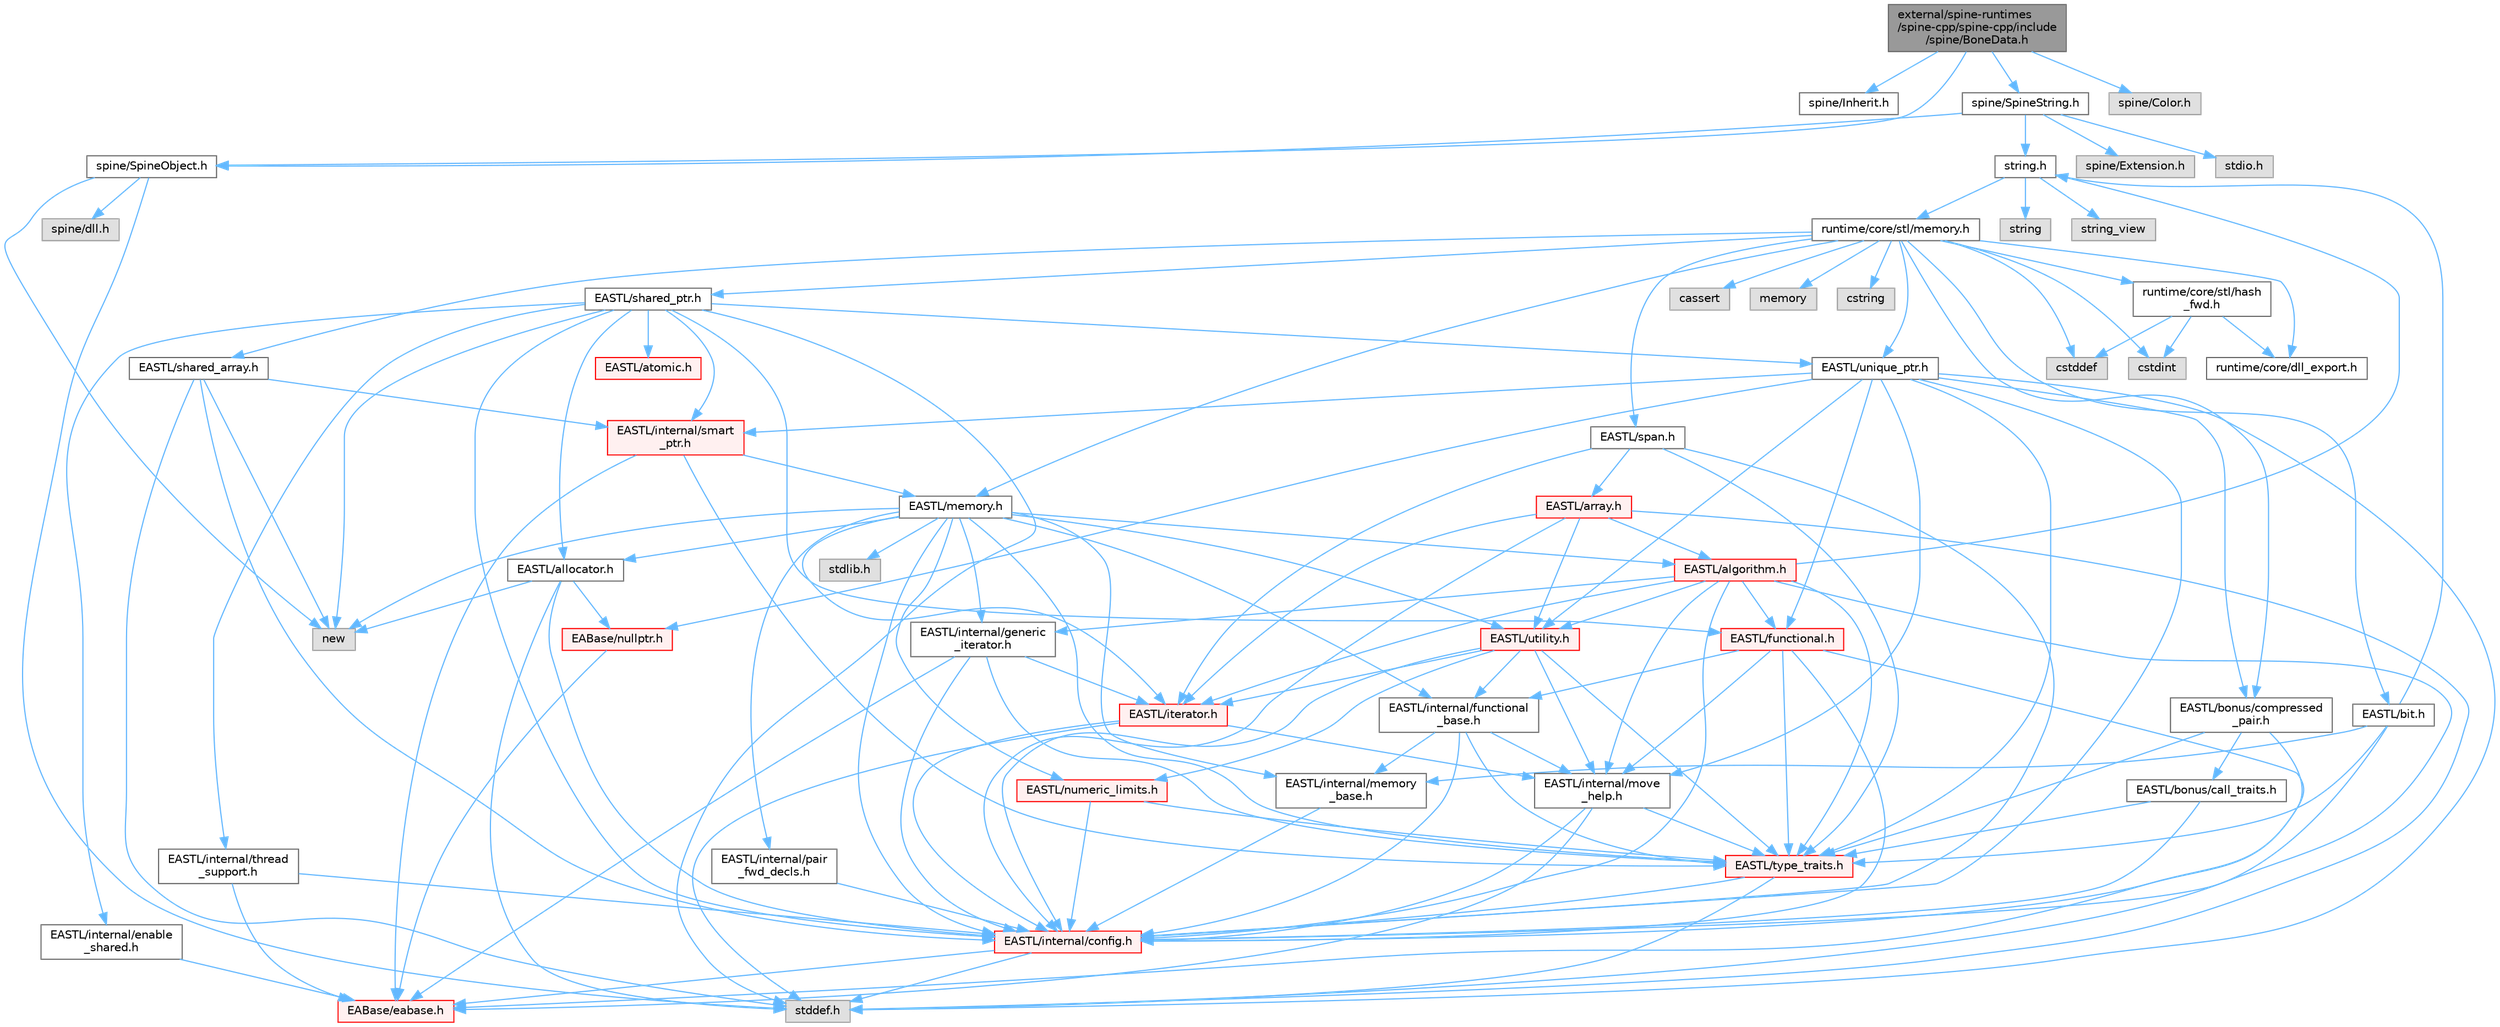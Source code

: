 digraph "external/spine-runtimes/spine-cpp/spine-cpp/include/spine/BoneData.h"
{
 // LATEX_PDF_SIZE
  bgcolor="transparent";
  edge [fontname=Helvetica,fontsize=10,labelfontname=Helvetica,labelfontsize=10];
  node [fontname=Helvetica,fontsize=10,shape=box,height=0.2,width=0.4];
  Node1 [id="Node000001",label="external/spine-runtimes\l/spine-cpp/spine-cpp/include\l/spine/BoneData.h",height=0.2,width=0.4,color="gray40", fillcolor="grey60", style="filled", fontcolor="black",tooltip=" "];
  Node1 -> Node2 [id="edge139_Node000001_Node000002",color="steelblue1",style="solid",tooltip=" "];
  Node2 [id="Node000002",label="spine/Inherit.h",height=0.2,width=0.4,color="grey40", fillcolor="white", style="filled",URL="$_inherit_8h.html",tooltip=" "];
  Node1 -> Node3 [id="edge140_Node000001_Node000003",color="steelblue1",style="solid",tooltip=" "];
  Node3 [id="Node000003",label="spine/SpineObject.h",height=0.2,width=0.4,color="grey40", fillcolor="white", style="filled",URL="$_spine_object_8h.html",tooltip=" "];
  Node3 -> Node4 [id="edge141_Node000003_Node000004",color="steelblue1",style="solid",tooltip=" "];
  Node4 [id="Node000004",label="new",height=0.2,width=0.4,color="grey60", fillcolor="#E0E0E0", style="filled",tooltip=" "];
  Node3 -> Node5 [id="edge142_Node000003_Node000005",color="steelblue1",style="solid",tooltip=" "];
  Node5 [id="Node000005",label="stddef.h",height=0.2,width=0.4,color="grey60", fillcolor="#E0E0E0", style="filled",tooltip=" "];
  Node3 -> Node6 [id="edge143_Node000003_Node000006",color="steelblue1",style="solid",tooltip=" "];
  Node6 [id="Node000006",label="spine/dll.h",height=0.2,width=0.4,color="grey60", fillcolor="#E0E0E0", style="filled",tooltip=" "];
  Node1 -> Node7 [id="edge144_Node000001_Node000007",color="steelblue1",style="solid",tooltip=" "];
  Node7 [id="Node000007",label="spine/SpineString.h",height=0.2,width=0.4,color="grey40", fillcolor="white", style="filled",URL="$_spine_string_8h.html",tooltip=" "];
  Node7 -> Node3 [id="edge145_Node000007_Node000003",color="steelblue1",style="solid",tooltip=" "];
  Node7 -> Node8 [id="edge146_Node000007_Node000008",color="steelblue1",style="solid",tooltip=" "];
  Node8 [id="Node000008",label="spine/Extension.h",height=0.2,width=0.4,color="grey60", fillcolor="#E0E0E0", style="filled",tooltip=" "];
  Node7 -> Node9 [id="edge147_Node000007_Node000009",color="steelblue1",style="solid",tooltip=" "];
  Node9 [id="Node000009",label="string.h",height=0.2,width=0.4,color="grey40", fillcolor="white", style="filled",URL="$string_8h.html",tooltip=" "];
  Node9 -> Node10 [id="edge148_Node000009_Node000010",color="steelblue1",style="solid",tooltip=" "];
  Node10 [id="Node000010",label="string",height=0.2,width=0.4,color="grey60", fillcolor="#E0E0E0", style="filled",tooltip=" "];
  Node9 -> Node11 [id="edge149_Node000009_Node000011",color="steelblue1",style="solid",tooltip=" "];
  Node11 [id="Node000011",label="string_view",height=0.2,width=0.4,color="grey60", fillcolor="#E0E0E0", style="filled",tooltip=" "];
  Node9 -> Node12 [id="edge150_Node000009_Node000012",color="steelblue1",style="solid",tooltip=" "];
  Node12 [id="Node000012",label="runtime/core/stl/memory.h",height=0.2,width=0.4,color="grey40", fillcolor="white", style="filled",URL="$runtime_2core_2stl_2memory_8h.html",tooltip=" "];
  Node12 -> Node13 [id="edge151_Node000012_Node000013",color="steelblue1",style="solid",tooltip=" "];
  Node13 [id="Node000013",label="cstddef",height=0.2,width=0.4,color="grey60", fillcolor="#E0E0E0", style="filled",tooltip=" "];
  Node12 -> Node14 [id="edge152_Node000012_Node000014",color="steelblue1",style="solid",tooltip=" "];
  Node14 [id="Node000014",label="cstdint",height=0.2,width=0.4,color="grey60", fillcolor="#E0E0E0", style="filled",tooltip=" "];
  Node12 -> Node15 [id="edge153_Node000012_Node000015",color="steelblue1",style="solid",tooltip=" "];
  Node15 [id="Node000015",label="cassert",height=0.2,width=0.4,color="grey60", fillcolor="#E0E0E0", style="filled",tooltip=" "];
  Node12 -> Node16 [id="edge154_Node000012_Node000016",color="steelblue1",style="solid",tooltip=" "];
  Node16 [id="Node000016",label="memory",height=0.2,width=0.4,color="grey60", fillcolor="#E0E0E0", style="filled",tooltip=" "];
  Node12 -> Node17 [id="edge155_Node000012_Node000017",color="steelblue1",style="solid",tooltip=" "];
  Node17 [id="Node000017",label="cstring",height=0.2,width=0.4,color="grey60", fillcolor="#E0E0E0", style="filled",tooltip=" "];
  Node12 -> Node18 [id="edge156_Node000012_Node000018",color="steelblue1",style="solid",tooltip=" "];
  Node18 [id="Node000018",label="EASTL/bit.h",height=0.2,width=0.4,color="grey40", fillcolor="white", style="filled",URL="$bit_8h.html",tooltip=" "];
  Node18 -> Node19 [id="edge157_Node000018_Node000019",color="steelblue1",style="solid",tooltip=" "];
  Node19 [id="Node000019",label="EASTL/internal/config.h",height=0.2,width=0.4,color="red", fillcolor="#FFF0F0", style="filled",URL="$runtime_2_e_a_s_t_l_2include_2_e_a_s_t_l_2internal_2config_8h.html",tooltip=" "];
  Node19 -> Node20 [id="edge158_Node000019_Node000020",color="steelblue1",style="solid",tooltip=" "];
  Node20 [id="Node000020",label="EABase/eabase.h",height=0.2,width=0.4,color="red", fillcolor="#FFF0F0", style="filled",URL="$eabase_8h.html",tooltip=" "];
  Node19 -> Node5 [id="edge159_Node000019_Node000005",color="steelblue1",style="solid",tooltip=" "];
  Node18 -> Node27 [id="edge160_Node000018_Node000027",color="steelblue1",style="solid",tooltip=" "];
  Node27 [id="Node000027",label="EASTL/internal/memory\l_base.h",height=0.2,width=0.4,color="grey40", fillcolor="white", style="filled",URL="$memory__base_8h.html",tooltip=" "];
  Node27 -> Node19 [id="edge161_Node000027_Node000019",color="steelblue1",style="solid",tooltip=" "];
  Node18 -> Node28 [id="edge162_Node000018_Node000028",color="steelblue1",style="solid",tooltip=" "];
  Node28 [id="Node000028",label="EASTL/type_traits.h",height=0.2,width=0.4,color="red", fillcolor="#FFF0F0", style="filled",URL="$_e_a_s_t_l_2include_2_e_a_s_t_l_2type__traits_8h.html",tooltip=" "];
  Node28 -> Node19 [id="edge163_Node000028_Node000019",color="steelblue1",style="solid",tooltip=" "];
  Node28 -> Node5 [id="edge164_Node000028_Node000005",color="steelblue1",style="solid",tooltip=" "];
  Node18 -> Node9 [id="edge165_Node000018_Node000009",color="steelblue1",style="solid",tooltip=" "];
  Node12 -> Node38 [id="edge166_Node000012_Node000038",color="steelblue1",style="solid",tooltip=" "];
  Node38 [id="Node000038",label="EASTL/memory.h",height=0.2,width=0.4,color="grey40", fillcolor="white", style="filled",URL="$runtime_2_e_a_s_t_l_2include_2_e_a_s_t_l_2memory_8h.html",tooltip=" "];
  Node38 -> Node19 [id="edge167_Node000038_Node000019",color="steelblue1",style="solid",tooltip=" "];
  Node38 -> Node27 [id="edge168_Node000038_Node000027",color="steelblue1",style="solid",tooltip=" "];
  Node38 -> Node39 [id="edge169_Node000038_Node000039",color="steelblue1",style="solid",tooltip=" "];
  Node39 [id="Node000039",label="EASTL/internal/generic\l_iterator.h",height=0.2,width=0.4,color="grey40", fillcolor="white", style="filled",URL="$generic__iterator_8h.html",tooltip=" "];
  Node39 -> Node20 [id="edge170_Node000039_Node000020",color="steelblue1",style="solid",tooltip=" "];
  Node39 -> Node19 [id="edge171_Node000039_Node000019",color="steelblue1",style="solid",tooltip=" "];
  Node39 -> Node40 [id="edge172_Node000039_Node000040",color="steelblue1",style="solid",tooltip=" "];
  Node40 [id="Node000040",label="EASTL/iterator.h",height=0.2,width=0.4,color="red", fillcolor="#FFF0F0", style="filled",URL="$_e_a_s_t_l_2include_2_e_a_s_t_l_2iterator_8h.html",tooltip=" "];
  Node40 -> Node19 [id="edge173_Node000040_Node000019",color="steelblue1",style="solid",tooltip=" "];
  Node40 -> Node41 [id="edge174_Node000040_Node000041",color="steelblue1",style="solid",tooltip=" "];
  Node41 [id="Node000041",label="EASTL/internal/move\l_help.h",height=0.2,width=0.4,color="grey40", fillcolor="white", style="filled",URL="$move__help_8h.html",tooltip=" "];
  Node41 -> Node20 [id="edge175_Node000041_Node000020",color="steelblue1",style="solid",tooltip=" "];
  Node41 -> Node19 [id="edge176_Node000041_Node000019",color="steelblue1",style="solid",tooltip=" "];
  Node41 -> Node28 [id="edge177_Node000041_Node000028",color="steelblue1",style="solid",tooltip=" "];
  Node40 -> Node5 [id="edge178_Node000040_Node000005",color="steelblue1",style="solid",tooltip=" "];
  Node39 -> Node28 [id="edge179_Node000039_Node000028",color="steelblue1",style="solid",tooltip=" "];
  Node38 -> Node43 [id="edge180_Node000038_Node000043",color="steelblue1",style="solid",tooltip=" "];
  Node43 [id="Node000043",label="EASTL/internal/pair\l_fwd_decls.h",height=0.2,width=0.4,color="grey40", fillcolor="white", style="filled",URL="$pair__fwd__decls_8h.html",tooltip=" "];
  Node43 -> Node19 [id="edge181_Node000043_Node000019",color="steelblue1",style="solid",tooltip=" "];
  Node38 -> Node44 [id="edge182_Node000038_Node000044",color="steelblue1",style="solid",tooltip=" "];
  Node44 [id="Node000044",label="EASTL/internal/functional\l_base.h",height=0.2,width=0.4,color="grey40", fillcolor="white", style="filled",URL="$functional__base_8h.html",tooltip=" "];
  Node44 -> Node19 [id="edge183_Node000044_Node000019",color="steelblue1",style="solid",tooltip=" "];
  Node44 -> Node27 [id="edge184_Node000044_Node000027",color="steelblue1",style="solid",tooltip=" "];
  Node44 -> Node41 [id="edge185_Node000044_Node000041",color="steelblue1",style="solid",tooltip=" "];
  Node44 -> Node28 [id="edge186_Node000044_Node000028",color="steelblue1",style="solid",tooltip=" "];
  Node38 -> Node45 [id="edge187_Node000038_Node000045",color="steelblue1",style="solid",tooltip=" "];
  Node45 [id="Node000045",label="EASTL/algorithm.h",height=0.2,width=0.4,color="red", fillcolor="#FFF0F0", style="filled",URL="$_e_a_s_t_l_2include_2_e_a_s_t_l_2algorithm_8h.html",tooltip=" "];
  Node45 -> Node19 [id="edge188_Node000045_Node000019",color="steelblue1",style="solid",tooltip=" "];
  Node45 -> Node28 [id="edge189_Node000045_Node000028",color="steelblue1",style="solid",tooltip=" "];
  Node45 -> Node41 [id="edge190_Node000045_Node000041",color="steelblue1",style="solid",tooltip=" "];
  Node45 -> Node40 [id="edge191_Node000045_Node000040",color="steelblue1",style="solid",tooltip=" "];
  Node45 -> Node48 [id="edge192_Node000045_Node000048",color="steelblue1",style="solid",tooltip=" "];
  Node48 [id="Node000048",label="EASTL/functional.h",height=0.2,width=0.4,color="red", fillcolor="#FFF0F0", style="filled",URL="$_e_a_s_t_l_2include_2_e_a_s_t_l_2functional_8h.html",tooltip=" "];
  Node48 -> Node20 [id="edge193_Node000048_Node000020",color="steelblue1",style="solid",tooltip=" "];
  Node48 -> Node19 [id="edge194_Node000048_Node000019",color="steelblue1",style="solid",tooltip=" "];
  Node48 -> Node41 [id="edge195_Node000048_Node000041",color="steelblue1",style="solid",tooltip=" "];
  Node48 -> Node28 [id="edge196_Node000048_Node000028",color="steelblue1",style="solid",tooltip=" "];
  Node48 -> Node44 [id="edge197_Node000048_Node000044",color="steelblue1",style="solid",tooltip=" "];
  Node45 -> Node54 [id="edge198_Node000045_Node000054",color="steelblue1",style="solid",tooltip=" "];
  Node54 [id="Node000054",label="EASTL/utility.h",height=0.2,width=0.4,color="red", fillcolor="#FFF0F0", style="filled",URL="$runtime_2_e_a_s_t_l_2include_2_e_a_s_t_l_2utility_8h.html",tooltip=" "];
  Node54 -> Node19 [id="edge199_Node000054_Node000019",color="steelblue1",style="solid",tooltip=" "];
  Node54 -> Node28 [id="edge200_Node000054_Node000028",color="steelblue1",style="solid",tooltip=" "];
  Node54 -> Node40 [id="edge201_Node000054_Node000040",color="steelblue1",style="solid",tooltip=" "];
  Node54 -> Node55 [id="edge202_Node000054_Node000055",color="steelblue1",style="solid",tooltip=" "];
  Node55 [id="Node000055",label="EASTL/numeric_limits.h",height=0.2,width=0.4,color="red", fillcolor="#FFF0F0", style="filled",URL="$numeric__limits_8h.html",tooltip=" "];
  Node55 -> Node19 [id="edge203_Node000055_Node000019",color="steelblue1",style="solid",tooltip=" "];
  Node55 -> Node28 [id="edge204_Node000055_Node000028",color="steelblue1",style="solid",tooltip=" "];
  Node54 -> Node44 [id="edge205_Node000054_Node000044",color="steelblue1",style="solid",tooltip=" "];
  Node54 -> Node41 [id="edge206_Node000054_Node000041",color="steelblue1",style="solid",tooltip=" "];
  Node45 -> Node39 [id="edge207_Node000045_Node000039",color="steelblue1",style="solid",tooltip=" "];
  Node45 -> Node5 [id="edge208_Node000045_Node000005",color="steelblue1",style="solid",tooltip=" "];
  Node45 -> Node9 [id="edge209_Node000045_Node000009",color="steelblue1",style="solid",tooltip=" "];
  Node38 -> Node28 [id="edge210_Node000038_Node000028",color="steelblue1",style="solid",tooltip=" "];
  Node38 -> Node52 [id="edge211_Node000038_Node000052",color="steelblue1",style="solid",tooltip=" "];
  Node52 [id="Node000052",label="EASTL/allocator.h",height=0.2,width=0.4,color="grey40", fillcolor="white", style="filled",URL="$runtime_2_e_a_s_t_l_2include_2_e_a_s_t_l_2allocator_8h.html",tooltip=" "];
  Node52 -> Node19 [id="edge212_Node000052_Node000019",color="steelblue1",style="solid",tooltip=" "];
  Node52 -> Node30 [id="edge213_Node000052_Node000030",color="steelblue1",style="solid",tooltip=" "];
  Node30 [id="Node000030",label="EABase/nullptr.h",height=0.2,width=0.4,color="red", fillcolor="#FFF0F0", style="filled",URL="$nullptr_8h.html",tooltip=" "];
  Node30 -> Node20 [id="edge214_Node000030_Node000020",color="steelblue1",style="solid",tooltip=" "];
  Node52 -> Node5 [id="edge215_Node000052_Node000005",color="steelblue1",style="solid",tooltip=" "];
  Node52 -> Node4 [id="edge216_Node000052_Node000004",color="steelblue1",style="solid",tooltip=" "];
  Node38 -> Node40 [id="edge217_Node000038_Node000040",color="steelblue1",style="solid",tooltip=" "];
  Node38 -> Node54 [id="edge218_Node000038_Node000054",color="steelblue1",style="solid",tooltip=" "];
  Node38 -> Node55 [id="edge219_Node000038_Node000055",color="steelblue1",style="solid",tooltip=" "];
  Node38 -> Node64 [id="edge220_Node000038_Node000064",color="steelblue1",style="solid",tooltip=" "];
  Node64 [id="Node000064",label="stdlib.h",height=0.2,width=0.4,color="grey60", fillcolor="#E0E0E0", style="filled",tooltip=" "];
  Node38 -> Node4 [id="edge221_Node000038_Node000004",color="steelblue1",style="solid",tooltip=" "];
  Node12 -> Node65 [id="edge222_Node000012_Node000065",color="steelblue1",style="solid",tooltip=" "];
  Node65 [id="Node000065",label="EASTL/shared_array.h",height=0.2,width=0.4,color="grey40", fillcolor="white", style="filled",URL="$shared__array_8h.html",tooltip=" "];
  Node65 -> Node19 [id="edge223_Node000065_Node000019",color="steelblue1",style="solid",tooltip=" "];
  Node65 -> Node66 [id="edge224_Node000065_Node000066",color="steelblue1",style="solid",tooltip=" "];
  Node66 [id="Node000066",label="EASTL/internal/smart\l_ptr.h",height=0.2,width=0.4,color="red", fillcolor="#FFF0F0", style="filled",URL="$smart__ptr_8h.html",tooltip=" "];
  Node66 -> Node20 [id="edge225_Node000066_Node000020",color="steelblue1",style="solid",tooltip=" "];
  Node66 -> Node38 [id="edge226_Node000066_Node000038",color="steelblue1",style="solid",tooltip=" "];
  Node66 -> Node28 [id="edge227_Node000066_Node000028",color="steelblue1",style="solid",tooltip=" "];
  Node65 -> Node4 [id="edge228_Node000065_Node000004",color="steelblue1",style="solid",tooltip=" "];
  Node65 -> Node5 [id="edge229_Node000065_Node000005",color="steelblue1",style="solid",tooltip=" "];
  Node12 -> Node68 [id="edge230_Node000012_Node000068",color="steelblue1",style="solid",tooltip=" "];
  Node68 [id="Node000068",label="EASTL/unique_ptr.h",height=0.2,width=0.4,color="grey40", fillcolor="white", style="filled",URL="$unique__ptr_8h.html",tooltip=" "];
  Node68 -> Node30 [id="edge231_Node000068_Node000030",color="steelblue1",style="solid",tooltip=" "];
  Node68 -> Node69 [id="edge232_Node000068_Node000069",color="steelblue1",style="solid",tooltip=" "];
  Node69 [id="Node000069",label="EASTL/bonus/compressed\l_pair.h",height=0.2,width=0.4,color="grey40", fillcolor="white", style="filled",URL="$compressed__pair_8h.html",tooltip=" "];
  Node69 -> Node19 [id="edge233_Node000069_Node000019",color="steelblue1",style="solid",tooltip=" "];
  Node69 -> Node28 [id="edge234_Node000069_Node000028",color="steelblue1",style="solid",tooltip=" "];
  Node69 -> Node70 [id="edge235_Node000069_Node000070",color="steelblue1",style="solid",tooltip=" "];
  Node70 [id="Node000070",label="EASTL/bonus/call_traits.h",height=0.2,width=0.4,color="grey40", fillcolor="white", style="filled",URL="$call__traits_8h.html",tooltip=" "];
  Node70 -> Node19 [id="edge236_Node000070_Node000019",color="steelblue1",style="solid",tooltip=" "];
  Node70 -> Node28 [id="edge237_Node000070_Node000028",color="steelblue1",style="solid",tooltip=" "];
  Node68 -> Node48 [id="edge238_Node000068_Node000048",color="steelblue1",style="solid",tooltip=" "];
  Node68 -> Node19 [id="edge239_Node000068_Node000019",color="steelblue1",style="solid",tooltip=" "];
  Node68 -> Node41 [id="edge240_Node000068_Node000041",color="steelblue1",style="solid",tooltip=" "];
  Node68 -> Node66 [id="edge241_Node000068_Node000066",color="steelblue1",style="solid",tooltip=" "];
  Node68 -> Node28 [id="edge242_Node000068_Node000028",color="steelblue1",style="solid",tooltip=" "];
  Node68 -> Node54 [id="edge243_Node000068_Node000054",color="steelblue1",style="solid",tooltip=" "];
  Node68 -> Node5 [id="edge244_Node000068_Node000005",color="steelblue1",style="solid",tooltip=" "];
  Node12 -> Node71 [id="edge245_Node000012_Node000071",color="steelblue1",style="solid",tooltip=" "];
  Node71 [id="Node000071",label="EASTL/shared_ptr.h",height=0.2,width=0.4,color="grey40", fillcolor="white", style="filled",URL="$shared__ptr_8h.html",tooltip=" "];
  Node71 -> Node19 [id="edge246_Node000071_Node000019",color="steelblue1",style="solid",tooltip=" "];
  Node71 -> Node66 [id="edge247_Node000071_Node000066",color="steelblue1",style="solid",tooltip=" "];
  Node71 -> Node72 [id="edge248_Node000071_Node000072",color="steelblue1",style="solid",tooltip=" "];
  Node72 [id="Node000072",label="EASTL/internal/thread\l_support.h",height=0.2,width=0.4,color="grey40", fillcolor="white", style="filled",URL="$thread__support_8h.html",tooltip=" "];
  Node72 -> Node20 [id="edge249_Node000072_Node000020",color="steelblue1",style="solid",tooltip=" "];
  Node72 -> Node19 [id="edge250_Node000072_Node000019",color="steelblue1",style="solid",tooltip=" "];
  Node71 -> Node68 [id="edge251_Node000071_Node000068",color="steelblue1",style="solid",tooltip=" "];
  Node71 -> Node48 [id="edge252_Node000071_Node000048",color="steelblue1",style="solid",tooltip=" "];
  Node71 -> Node52 [id="edge253_Node000071_Node000052",color="steelblue1",style="solid",tooltip=" "];
  Node71 -> Node73 [id="edge254_Node000071_Node000073",color="steelblue1",style="solid",tooltip=" "];
  Node73 [id="Node000073",label="EASTL/atomic.h",height=0.2,width=0.4,color="red", fillcolor="#FFF0F0", style="filled",URL="$runtime_2_e_a_s_t_l_2include_2_e_a_s_t_l_2atomic_8h.html",tooltip=" "];
  Node71 -> Node4 [id="edge255_Node000071_Node000004",color="steelblue1",style="solid",tooltip=" "];
  Node71 -> Node5 [id="edge256_Node000071_Node000005",color="steelblue1",style="solid",tooltip=" "];
  Node71 -> Node150 [id="edge257_Node000071_Node000150",color="steelblue1",style="solid",tooltip=" "];
  Node150 [id="Node000150",label="EASTL/internal/enable\l_shared.h",height=0.2,width=0.4,color="grey40", fillcolor="white", style="filled",URL="$enable__shared_8h.html",tooltip=" "];
  Node150 -> Node20 [id="edge258_Node000150_Node000020",color="steelblue1",style="solid",tooltip=" "];
  Node12 -> Node151 [id="edge259_Node000012_Node000151",color="steelblue1",style="solid",tooltip=" "];
  Node151 [id="Node000151",label="EASTL/span.h",height=0.2,width=0.4,color="grey40", fillcolor="white", style="filled",URL="$span_8h.html",tooltip=" "];
  Node151 -> Node19 [id="edge260_Node000151_Node000019",color="steelblue1",style="solid",tooltip=" "];
  Node151 -> Node28 [id="edge261_Node000151_Node000028",color="steelblue1",style="solid",tooltip=" "];
  Node151 -> Node40 [id="edge262_Node000151_Node000040",color="steelblue1",style="solid",tooltip=" "];
  Node151 -> Node152 [id="edge263_Node000151_Node000152",color="steelblue1",style="solid",tooltip=" "];
  Node152 [id="Node000152",label="EASTL/array.h",height=0.2,width=0.4,color="red", fillcolor="#FFF0F0", style="filled",URL="$runtime_2_e_a_s_t_l_2include_2_e_a_s_t_l_2array_8h.html",tooltip=" "];
  Node152 -> Node19 [id="edge264_Node000152_Node000019",color="steelblue1",style="solid",tooltip=" "];
  Node152 -> Node40 [id="edge265_Node000152_Node000040",color="steelblue1",style="solid",tooltip=" "];
  Node152 -> Node45 [id="edge266_Node000152_Node000045",color="steelblue1",style="solid",tooltip=" "];
  Node152 -> Node54 [id="edge267_Node000152_Node000054",color="steelblue1",style="solid",tooltip=" "];
  Node152 -> Node5 [id="edge268_Node000152_Node000005",color="steelblue1",style="solid",tooltip=" "];
  Node12 -> Node69 [id="edge269_Node000012_Node000069",color="steelblue1",style="solid",tooltip=" "];
  Node12 -> Node154 [id="edge270_Node000012_Node000154",color="steelblue1",style="solid",tooltip=" "];
  Node154 [id="Node000154",label="runtime/core/dll_export.h",height=0.2,width=0.4,color="grey40", fillcolor="white", style="filled",URL="$dll__export_8h.html",tooltip=" "];
  Node12 -> Node155 [id="edge271_Node000012_Node000155",color="steelblue1",style="solid",tooltip=" "];
  Node155 [id="Node000155",label="runtime/core/stl/hash\l_fwd.h",height=0.2,width=0.4,color="grey40", fillcolor="white", style="filled",URL="$hash__fwd_8h.html",tooltip=" "];
  Node155 -> Node13 [id="edge272_Node000155_Node000013",color="steelblue1",style="solid",tooltip=" "];
  Node155 -> Node14 [id="edge273_Node000155_Node000014",color="steelblue1",style="solid",tooltip=" "];
  Node155 -> Node154 [id="edge274_Node000155_Node000154",color="steelblue1",style="solid",tooltip=" "];
  Node7 -> Node156 [id="edge275_Node000007_Node000156",color="steelblue1",style="solid",tooltip=" "];
  Node156 [id="Node000156",label="stdio.h",height=0.2,width=0.4,color="grey60", fillcolor="#E0E0E0", style="filled",tooltip=" "];
  Node1 -> Node157 [id="edge276_Node000001_Node000157",color="steelblue1",style="solid",tooltip=" "];
  Node157 [id="Node000157",label="spine/Color.h",height=0.2,width=0.4,color="grey60", fillcolor="#E0E0E0", style="filled",tooltip=" "];
}
